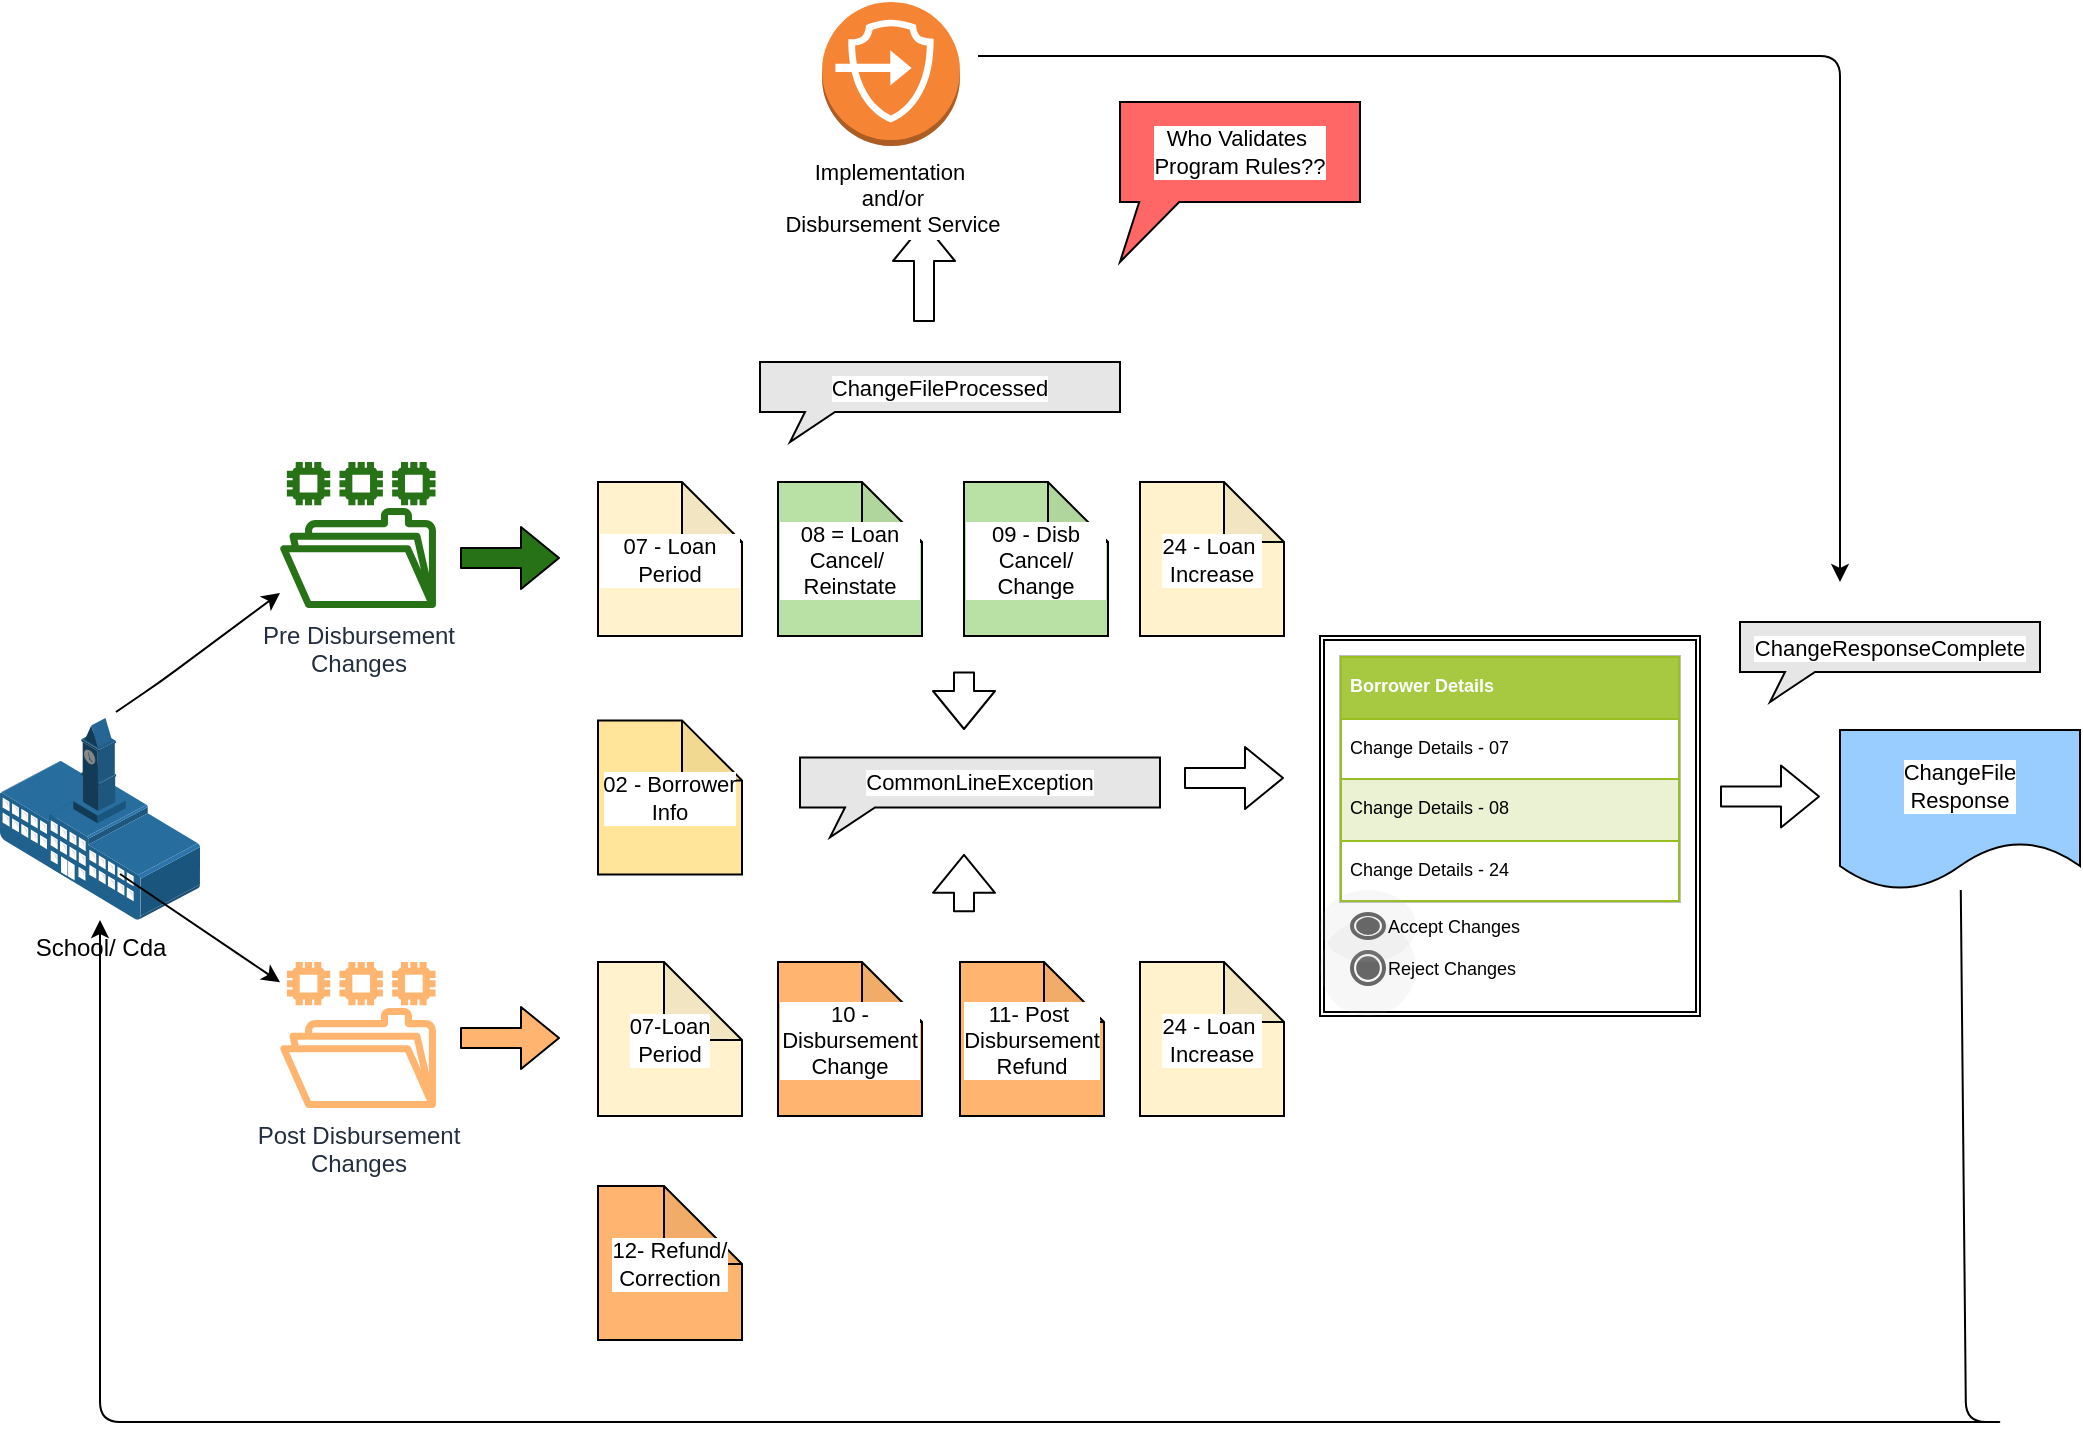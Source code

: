 <mxfile version="14.8.3" type="github">
  <diagram id="K0j5OCTELVZv-EC5O6D2" name="Page-1">
    <mxGraphModel dx="1365" dy="497" grid="1" gridSize="10" guides="1" tooltips="1" connect="1" arrows="1" fold="1" page="1" pageScale="1" pageWidth="1500" pageHeight="1100" math="0" shadow="0">
      <root>
        <mxCell id="0" />
        <mxCell id="1" parent="0" />
        <mxCell id="yJGauPnEhfRK39gL0J9s-20" value="School/ Cda" style="points=[];aspect=fixed;html=1;align=center;shadow=0;dashed=0;image;image=img/lib/allied_telesis/buildings/School_Building.svg;labelBackgroundColor=white;fillColor=#FFFF99;" vertex="1" parent="1">
          <mxGeometry x="100" y="497.91" width="100" height="101.09" as="geometry" />
        </mxCell>
        <mxCell id="yJGauPnEhfRK39gL0J9s-29" value="07 - Loan Period" style="shape=note;whiteSpace=wrap;html=1;backgroundOutline=1;darkOpacity=0.05;labelBackgroundColor=white;fillColor=#FFF2CC;verticalAlign=middle;fontSize=11;" vertex="1" parent="1">
          <mxGeometry x="399" y="380" width="72" height="77" as="geometry" />
        </mxCell>
        <mxCell id="yJGauPnEhfRK39gL0J9s-30" value="08 = Loan Cancel/&amp;nbsp;&lt;br style=&quot;font-size: 11px;&quot;&gt;Reinstate" style="shape=note;whiteSpace=wrap;html=1;backgroundOutline=1;darkOpacity=0.05;labelBackgroundColor=white;fillColor=#B9E0A5;verticalAlign=middle;fontSize=11;" vertex="1" parent="1">
          <mxGeometry x="489" y="380" width="72" height="77" as="geometry" />
        </mxCell>
        <mxCell id="yJGauPnEhfRK39gL0J9s-31" value="09 - Disb&lt;br style=&quot;font-size: 11px;&quot;&gt;Cancel/ Change" style="shape=note;whiteSpace=wrap;html=1;backgroundOutline=1;darkOpacity=0.05;labelBackgroundColor=white;fillColor=#B9E0A5;verticalAlign=middle;fontSize=11;" vertex="1" parent="1">
          <mxGeometry x="582" y="380" width="72" height="77" as="geometry" />
        </mxCell>
        <mxCell id="yJGauPnEhfRK39gL0J9s-32" value="24 - Loan&amp;nbsp;&lt;br style=&quot;font-size: 11px;&quot;&gt;Increase" style="shape=note;whiteSpace=wrap;html=1;backgroundOutline=1;darkOpacity=0.05;labelBackgroundColor=white;fillColor=#FFF2CC;verticalAlign=middle;fontSize=11;" vertex="1" parent="1">
          <mxGeometry x="670" y="380" width="72" height="77" as="geometry" />
        </mxCell>
        <mxCell id="yJGauPnEhfRK39gL0J9s-33" value="02 - Borrower&lt;br style=&quot;font-size: 11px;&quot;&gt;Info" style="shape=note;whiteSpace=wrap;html=1;backgroundOutline=1;darkOpacity=0.05;labelBackgroundColor=white;fillColor=#FFE599;verticalAlign=middle;fontSize=11;" vertex="1" parent="1">
          <mxGeometry x="399" y="499.2" width="72" height="77" as="geometry" />
        </mxCell>
        <mxCell id="yJGauPnEhfRK39gL0J9s-34" value="07-Loan&lt;br style=&quot;font-size: 11px;&quot;&gt;Period" style="shape=note;whiteSpace=wrap;html=1;backgroundOutline=1;darkOpacity=0.05;labelBackgroundColor=white;fillColor=#FFF2CC;verticalAlign=middle;size=39;fontSize=11;" vertex="1" parent="1">
          <mxGeometry x="399" y="620" width="72" height="77" as="geometry" />
        </mxCell>
        <mxCell id="yJGauPnEhfRK39gL0J9s-35" value="10 - Disbursement&lt;br style=&quot;font-size: 11px;&quot;&gt;Change" style="shape=note;whiteSpace=wrap;html=1;backgroundOutline=1;darkOpacity=0.05;labelBackgroundColor=white;fillColor=#FFB570;verticalAlign=middle;fontSize=11;" vertex="1" parent="1">
          <mxGeometry x="489" y="620" width="72" height="77" as="geometry" />
        </mxCell>
        <mxCell id="yJGauPnEhfRK39gL0J9s-36" value="11- Post&amp;nbsp;&lt;br style=&quot;font-size: 11px;&quot;&gt;Disbursement&lt;br style=&quot;font-size: 11px;&quot;&gt;Refund" style="shape=note;whiteSpace=wrap;html=1;backgroundOutline=1;darkOpacity=0.05;labelBackgroundColor=white;fillColor=#FFB570;verticalAlign=middle;fontSize=11;" vertex="1" parent="1">
          <mxGeometry x="580" y="620" width="72" height="77" as="geometry" />
        </mxCell>
        <mxCell id="yJGauPnEhfRK39gL0J9s-38" value="12- Refund/&lt;br style=&quot;font-size: 11px;&quot;&gt;Correction" style="shape=note;whiteSpace=wrap;html=1;backgroundOutline=1;darkOpacity=0.05;labelBackgroundColor=white;fillColor=#FFB570;verticalAlign=middle;size=39;fontSize=11;" vertex="1" parent="1">
          <mxGeometry x="399" y="732" width="72" height="77" as="geometry" />
        </mxCell>
        <mxCell id="yJGauPnEhfRK39gL0J9s-39" value="24 - Loan&amp;nbsp;&lt;br style=&quot;font-size: 11px;&quot;&gt;Increase" style="shape=note;whiteSpace=wrap;html=1;backgroundOutline=1;darkOpacity=0.05;labelBackgroundColor=white;fillColor=#FFF2CC;verticalAlign=middle;fontSize=11;" vertex="1" parent="1">
          <mxGeometry x="670" y="620" width="72" height="77" as="geometry" />
        </mxCell>
        <mxCell id="yJGauPnEhfRK39gL0J9s-40" value="Pre Disbursement&lt;br&gt;Changes" style="outlineConnect=0;fontColor=#232F3E;gradientColor=none;fillColor=#277116;strokeColor=none;dashed=0;verticalLabelPosition=bottom;verticalAlign=top;align=center;html=1;fontSize=12;fontStyle=0;aspect=fixed;pointerEvents=1;shape=mxgraph.aws4.file_system;labelBackgroundColor=white;" vertex="1" parent="1">
          <mxGeometry x="240" y="370" width="78" height="73" as="geometry" />
        </mxCell>
        <mxCell id="yJGauPnEhfRK39gL0J9s-41" value="Post Disbursement&lt;br&gt;Changes" style="outlineConnect=0;fontColor=#232F3E;gradientColor=none;fillColor=#FFB570;strokeColor=none;dashed=0;verticalLabelPosition=bottom;verticalAlign=top;align=center;html=1;fontSize=12;fontStyle=0;aspect=fixed;pointerEvents=1;shape=mxgraph.aws4.file_system;labelBackgroundColor=white;" vertex="1" parent="1">
          <mxGeometry x="240" y="620" width="78" height="73" as="geometry" />
        </mxCell>
        <mxCell id="yJGauPnEhfRK39gL0J9s-43" value="" style="endArrow=classic;html=1;fontSize=11;exitX=0.58;exitY=-0.029;exitDx=0;exitDy=0;exitPerimeter=0;" edge="1" parent="1" source="yJGauPnEhfRK39gL0J9s-20" target="yJGauPnEhfRK39gL0J9s-40">
          <mxGeometry width="50" height="50" relative="1" as="geometry">
            <mxPoint x="170" y="500" as="sourcePoint" />
            <mxPoint x="230" y="490" as="targetPoint" />
            <Array as="points">
              <mxPoint x="180" y="480" />
            </Array>
          </mxGeometry>
        </mxCell>
        <mxCell id="yJGauPnEhfRK39gL0J9s-44" value="" style="endArrow=classic;html=1;fontSize=11;" edge="1" parent="1" target="yJGauPnEhfRK39gL0J9s-41">
          <mxGeometry width="50" height="50" relative="1" as="geometry">
            <mxPoint x="160" y="576" as="sourcePoint" />
            <mxPoint x="210" y="660" as="targetPoint" />
          </mxGeometry>
        </mxCell>
        <mxCell id="yJGauPnEhfRK39gL0J9s-47" value="ChangeFileProcessed" style="whiteSpace=wrap;html=1;shape=mxgraph.basic.rectCallout;dx=30;dy=15;boundedLbl=1;labelBackgroundColor=white;fontSize=11;fillColor=#E6E6E6;verticalAlign=middle;" vertex="1" parent="1">
          <mxGeometry x="480" y="320" width="180" height="40" as="geometry" />
        </mxCell>
        <mxCell id="yJGauPnEhfRK39gL0J9s-48" value="" style="shape=flexArrow;endArrow=classic;html=1;fontSize=11;" edge="1" parent="1">
          <mxGeometry width="50" height="50" relative="1" as="geometry">
            <mxPoint x="562" y="300" as="sourcePoint" />
            <mxPoint x="562" y="250" as="targetPoint" />
          </mxGeometry>
        </mxCell>
        <mxCell id="yJGauPnEhfRK39gL0J9s-49" value="Who Validates&amp;nbsp;&lt;br&gt;Program Rules??" style="shape=callout;whiteSpace=wrap;html=1;perimeter=calloutPerimeter;labelBackgroundColor=white;fontSize=11;fillColor=#FF6666;verticalAlign=middle;size=30;position=0.08;position2=0;" vertex="1" parent="1">
          <mxGeometry x="660" y="190" width="120" height="80" as="geometry" />
        </mxCell>
        <mxCell id="yJGauPnEhfRK39gL0J9s-51" value="Implementation&amp;nbsp;&lt;br&gt;and/or&lt;br&gt;Disbursement Service" style="outlineConnect=0;dashed=0;verticalLabelPosition=bottom;verticalAlign=top;align=center;html=1;shape=mxgraph.aws3.endpoints;fillColor=#F58534;gradientColor=none;labelBackgroundColor=white;fontSize=11;" vertex="1" parent="1">
          <mxGeometry x="511" y="140" width="69" height="72" as="geometry" />
        </mxCell>
        <mxCell id="yJGauPnEhfRK39gL0J9s-52" value="CommonLineException" style="whiteSpace=wrap;html=1;shape=mxgraph.basic.rectCallout;dx=30;dy=15;boundedLbl=1;labelBackgroundColor=white;fontSize=11;fillColor=#E6E6E6;verticalAlign=middle;" vertex="1" parent="1">
          <mxGeometry x="500" y="517.7" width="180" height="40" as="geometry" />
        </mxCell>
        <mxCell id="yJGauPnEhfRK39gL0J9s-53" value="ChangeFile&lt;br&gt;Response" style="shape=document;whiteSpace=wrap;html=1;boundedLbl=1;labelBackgroundColor=white;fontSize=11;fillColor=#99CCFF;verticalAlign=middle;" vertex="1" parent="1">
          <mxGeometry x="1020" y="504.0" width="120" height="80" as="geometry" />
        </mxCell>
        <mxCell id="yJGauPnEhfRK39gL0J9s-55" value="" style="endArrow=classic;html=1;fontSize=11;" edge="1" parent="1" source="yJGauPnEhfRK39gL0J9s-53" target="yJGauPnEhfRK39gL0J9s-20">
          <mxGeometry width="50" height="50" relative="1" as="geometry">
            <mxPoint x="740" y="950" as="sourcePoint" />
            <mxPoint x="110" y="595" as="targetPoint" />
            <Array as="points">
              <mxPoint x="1083" y="850" />
              <mxPoint x="1103" y="850" />
              <mxPoint x="150" y="850" />
            </Array>
          </mxGeometry>
        </mxCell>
        <mxCell id="yJGauPnEhfRK39gL0J9s-66" value="" style="shape=ext;double=1;whiteSpace=wrap;html=1;aspect=fixed;labelBackgroundColor=white;fontSize=11;fillColor=#FFFFFF;verticalAlign=middle;" vertex="1" parent="1">
          <mxGeometry x="760" y="457" width="190" height="190" as="geometry" />
        </mxCell>
        <mxCell id="yJGauPnEhfRK39gL0J9s-62" value="" style="shape=ellipse;labelPosition=right;align=left;strokeColor=none;fillColor=#B0B0B0;opacity=10;labelBackgroundColor=white;fontSize=9;html=1;" vertex="1" parent="1">
          <mxGeometry x="760" y="599" width="48" height="48" as="geometry" />
        </mxCell>
        <mxCell id="yJGauPnEhfRK39gL0J9s-63" value="Reject Changes" style="dashed=0;labelPosition=right;align=left;shape=mxgraph.gmdl.radiobutton;strokeColor=#676767;fillColor=#676767;strokeWidth=2;fontSize=9;" vertex="1" parent="yJGauPnEhfRK39gL0J9s-62">
          <mxGeometry x="16" y="16" width="16" height="16" as="geometry" />
        </mxCell>
        <mxCell id="yJGauPnEhfRK39gL0J9s-65" value="&lt;table border=&quot;1&quot; width=&quot;100%&quot; cellpadding=&quot;4&quot; style=&quot;width: 100% ; height: 100% ; border-collapse: collapse ; font-size: 9px&quot;&gt;&lt;tbody style=&quot;font-size: 9px&quot;&gt;&lt;tr style=&quot;background-color: rgb(167 , 201 , 66) ; color: rgb(255 , 255 , 255) ; border: 1px solid rgb(152 , 191 , 33) ; font-size: 9px&quot;&gt;&lt;th align=&quot;left&quot; style=&quot;font-size: 9px&quot;&gt;Borrower Details&lt;/th&gt;&lt;/tr&gt;&lt;tr style=&quot;border: 1px solid rgb(152 , 191 , 33) ; font-size: 9px&quot;&gt;&lt;td style=&quot;font-size: 9px&quot;&gt;Change Details - 07&lt;/td&gt;&lt;/tr&gt;&lt;tr style=&quot;background-color: rgb(234 , 242 , 211) ; border: 1px solid rgb(152 , 191 , 33) ; font-size: 9px&quot;&gt;&lt;td style=&quot;font-size: 9px&quot;&gt;Change Details - 08&lt;/td&gt;&lt;/tr&gt;&lt;tr style=&quot;border: 1px solid rgb(152 , 191 , 33) ; font-size: 9px&quot;&gt;&lt;td style=&quot;font-size: 9px&quot;&gt;Change Details - 24&lt;/td&gt;&lt;/tr&gt;&lt;/tbody&gt;&lt;/table&gt;" style="text;html=1;strokeColor=#c0c0c0;fillColor=#ffffff;overflow=fill;rounded=0;labelBackgroundColor=white;fontSize=9;verticalAlign=middle;" vertex="1" parent="1">
          <mxGeometry x="770" y="467" width="170" height="123" as="geometry" />
        </mxCell>
        <mxCell id="yJGauPnEhfRK39gL0J9s-60" value="" style="shape=ellipse;labelPosition=right;align=left;strokeColor=none;fillColor=#B0B0B0;opacity=10;labelBackgroundColor=white;fontSize=9;html=1;" vertex="1" parent="1">
          <mxGeometry x="760" y="584" width="48" height="36" as="geometry" />
        </mxCell>
        <mxCell id="yJGauPnEhfRK39gL0J9s-61" value="Accept Changes" style="dashed=0;labelPosition=right;align=left;shape=mxgraph.gmdl.radiobutton;strokeColor=#676767;fillColor=#676767;strokeWidth=2;fontSize=9;" vertex="1" parent="yJGauPnEhfRK39gL0J9s-60">
          <mxGeometry x="16" y="12.0" width="16" height="12.0" as="geometry" />
        </mxCell>
        <mxCell id="yJGauPnEhfRK39gL0J9s-70" value="" style="shape=flexArrow;endArrow=classic;html=1;fontSize=11;" edge="1" parent="1">
          <mxGeometry width="50" height="50" relative="1" as="geometry">
            <mxPoint x="692" y="528" as="sourcePoint" />
            <mxPoint x="742" y="528" as="targetPoint" />
          </mxGeometry>
        </mxCell>
        <mxCell id="yJGauPnEhfRK39gL0J9s-71" value="" style="shape=flexArrow;endArrow=classic;html=1;fontSize=11;" edge="1" parent="1">
          <mxGeometry width="50" height="50" relative="1" as="geometry">
            <mxPoint x="960" y="537.2" as="sourcePoint" />
            <mxPoint x="1010" y="537.2" as="targetPoint" />
          </mxGeometry>
        </mxCell>
        <mxCell id="yJGauPnEhfRK39gL0J9s-72" value="ChangeResponseComplete" style="whiteSpace=wrap;html=1;shape=mxgraph.basic.rectCallout;dx=30;dy=15;boundedLbl=1;labelBackgroundColor=white;fontSize=11;fillColor=#E6E6E6;verticalAlign=middle;" vertex="1" parent="1">
          <mxGeometry x="970" y="450" width="150" height="40" as="geometry" />
        </mxCell>
        <mxCell id="yJGauPnEhfRK39gL0J9s-73" value="" style="edgeStyle=segmentEdgeStyle;endArrow=classic;html=1;fontSize=9;" edge="1" parent="1">
          <mxGeometry width="50" height="50" relative="1" as="geometry">
            <mxPoint x="589" y="167" as="sourcePoint" />
            <mxPoint x="1020" y="430" as="targetPoint" />
          </mxGeometry>
        </mxCell>
        <mxCell id="yJGauPnEhfRK39gL0J9s-74" value="" style="shape=flexArrow;endArrow=classic;html=1;fontSize=11;fillColor=#277116;" edge="1" parent="1">
          <mxGeometry width="50" height="50" relative="1" as="geometry">
            <mxPoint x="330" y="418" as="sourcePoint" />
            <mxPoint x="380" y="418" as="targetPoint" />
          </mxGeometry>
        </mxCell>
        <mxCell id="yJGauPnEhfRK39gL0J9s-75" value="" style="shape=flexArrow;endArrow=classic;html=1;fontSize=11;fillColor=#FFB570;" edge="1" parent="1">
          <mxGeometry width="50" height="50" relative="1" as="geometry">
            <mxPoint x="330" y="658" as="sourcePoint" />
            <mxPoint x="380" y="658" as="targetPoint" />
          </mxGeometry>
        </mxCell>
        <mxCell id="yJGauPnEhfRK39gL0J9s-78" value="" style="shape=flexArrow;endArrow=classic;html=1;fontSize=11;" edge="1" parent="1">
          <mxGeometry width="50" height="50" relative="1" as="geometry">
            <mxPoint x="582" y="474.8" as="sourcePoint" />
            <mxPoint x="582" y="504" as="targetPoint" />
          </mxGeometry>
        </mxCell>
        <mxCell id="yJGauPnEhfRK39gL0J9s-79" value="" style="shape=flexArrow;endArrow=classic;html=1;fontSize=11;" edge="1" parent="1">
          <mxGeometry width="50" height="50" relative="1" as="geometry">
            <mxPoint x="582" y="595.09" as="sourcePoint" />
            <mxPoint x="582" y="565.89" as="targetPoint" />
          </mxGeometry>
        </mxCell>
      </root>
    </mxGraphModel>
  </diagram>
</mxfile>
